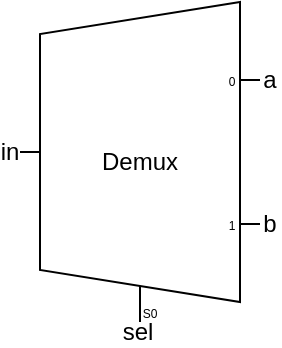 <mxfile version="24.1.0" type="device">
  <diagram name="第 1 页" id="Spz_60w4jZcsbdWRZQk3">
    <mxGraphModel dx="180" dy="219" grid="1" gridSize="10" guides="1" tooltips="1" connect="1" arrows="1" fold="1" page="1" pageScale="1" pageWidth="827" pageHeight="1169" math="0" shadow="0">
      <root>
        <mxCell id="0" />
        <mxCell id="1" parent="0" />
        <mxCell id="BZsjgEw98n6IlcS7FpIR-25" value="Demux" style="shadow=0;dashed=0;align=center;html=1;strokeWidth=1;shape=mxgraph.electrical.abstract.mux2;operation=demux;whiteSpace=wrap;" parent="1" vertex="1">
          <mxGeometry x="360" y="440" width="120" height="160" as="geometry" />
        </mxCell>
        <mxCell id="BZsjgEw98n6IlcS7FpIR-26" value="in" style="text;strokeColor=none;align=center;fillColor=none;html=1;verticalAlign=middle;whiteSpace=wrap;rounded=0;" parent="1" vertex="1">
          <mxGeometry x="350" y="510" width="10" height="10" as="geometry" />
        </mxCell>
        <mxCell id="BZsjgEw98n6IlcS7FpIR-27" value="sel" style="text;strokeColor=none;align=center;fillColor=none;html=1;verticalAlign=middle;whiteSpace=wrap;rounded=0;" parent="1" vertex="1">
          <mxGeometry x="414" y="600" width="10" height="10" as="geometry" />
        </mxCell>
        <mxCell id="BZsjgEw98n6IlcS7FpIR-28" value="b" style="text;strokeColor=none;align=center;fillColor=none;html=1;verticalAlign=middle;whiteSpace=wrap;rounded=0;" parent="1" vertex="1">
          <mxGeometry x="480" y="546" width="10" height="10" as="geometry" />
        </mxCell>
        <mxCell id="BZsjgEw98n6IlcS7FpIR-29" value="a" style="text;strokeColor=none;align=center;fillColor=none;html=1;verticalAlign=middle;whiteSpace=wrap;rounded=0;" parent="1" vertex="1">
          <mxGeometry x="480" y="474" width="10" height="10" as="geometry" />
        </mxCell>
      </root>
    </mxGraphModel>
  </diagram>
</mxfile>
